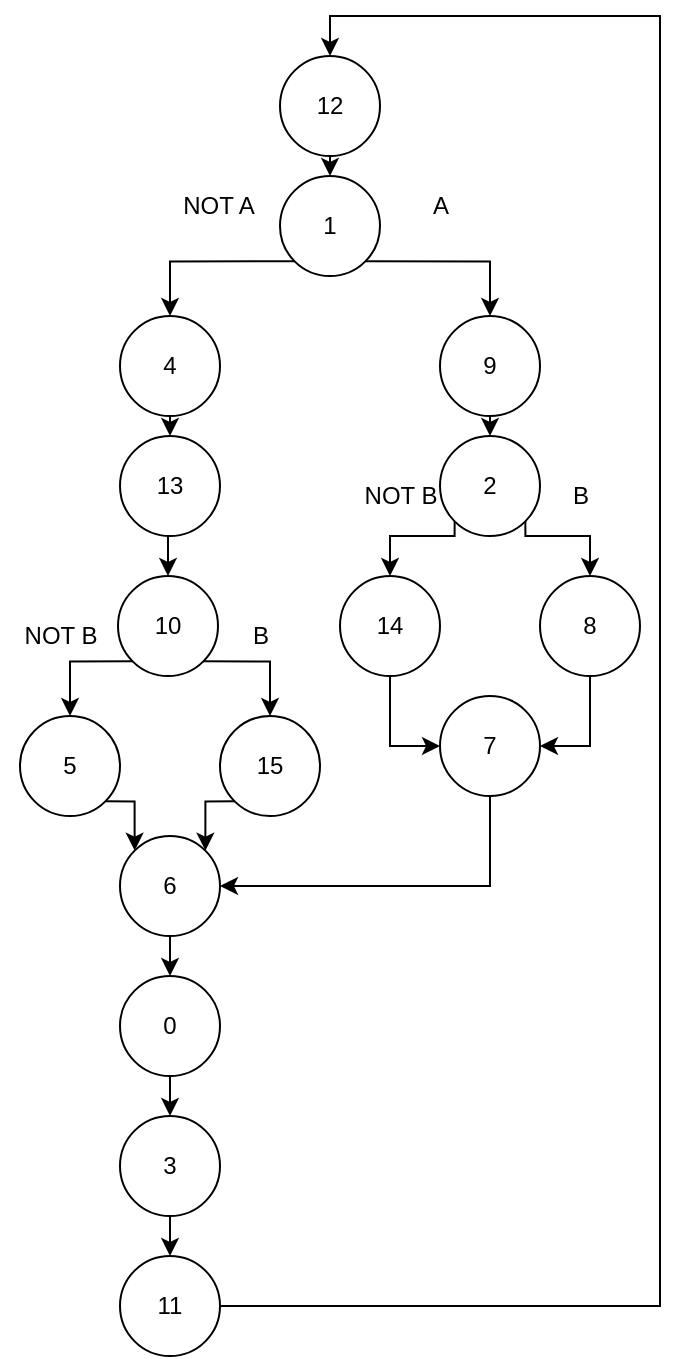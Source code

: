 <mxfile version="20.5.3" type="github">
  <diagram id="C5RBs43oDa-KdzZeNtuy" name="Page-1">
    <mxGraphModel dx="1209" dy="711" grid="1" gridSize="10" guides="1" tooltips="1" connect="1" arrows="1" fold="1" page="1" pageScale="1" pageWidth="827" pageHeight="1169" math="0" shadow="0">
      <root>
        <mxCell id="WIyWlLk6GJQsqaUBKTNV-0" />
        <mxCell id="WIyWlLk6GJQsqaUBKTNV-1" parent="WIyWlLk6GJQsqaUBKTNV-0" />
        <mxCell id="ykHU9qM102VM1RdtjoYS-33" style="edgeStyle=orthogonalEdgeStyle;rounded=0;orthogonalLoop=1;jettySize=auto;html=1;exitX=0.5;exitY=1;exitDx=0;exitDy=0;entryX=0.5;entryY=0;entryDx=0;entryDy=0;" edge="1" parent="WIyWlLk6GJQsqaUBKTNV-1" source="ykHU9qM102VM1RdtjoYS-0" target="ykHU9qM102VM1RdtjoYS-15">
          <mxGeometry relative="1" as="geometry" />
        </mxCell>
        <mxCell id="ykHU9qM102VM1RdtjoYS-0" value="3" style="ellipse;whiteSpace=wrap;html=1;" vertex="1" parent="WIyWlLk6GJQsqaUBKTNV-1">
          <mxGeometry x="390" y="640" width="50" height="50" as="geometry" />
        </mxCell>
        <mxCell id="ykHU9qM102VM1RdtjoYS-32" style="edgeStyle=orthogonalEdgeStyle;rounded=0;orthogonalLoop=1;jettySize=auto;html=1;exitX=0.5;exitY=1;exitDx=0;exitDy=0;entryX=0.5;entryY=0;entryDx=0;entryDy=0;" edge="1" parent="WIyWlLk6GJQsqaUBKTNV-1" source="ykHU9qM102VM1RdtjoYS-1" target="ykHU9qM102VM1RdtjoYS-0">
          <mxGeometry relative="1" as="geometry" />
        </mxCell>
        <mxCell id="ykHU9qM102VM1RdtjoYS-1" value="0" style="ellipse;whiteSpace=wrap;html=1;" vertex="1" parent="WIyWlLk6GJQsqaUBKTNV-1">
          <mxGeometry x="390" y="570" width="50" height="50" as="geometry" />
        </mxCell>
        <mxCell id="ykHU9qM102VM1RdtjoYS-28" style="edgeStyle=orthogonalEdgeStyle;rounded=0;orthogonalLoop=1;jettySize=auto;html=1;exitX=0.5;exitY=1;exitDx=0;exitDy=0;entryX=1;entryY=0.5;entryDx=0;entryDy=0;" edge="1" parent="WIyWlLk6GJQsqaUBKTNV-1" source="ykHU9qM102VM1RdtjoYS-2" target="ykHU9qM102VM1RdtjoYS-3">
          <mxGeometry relative="1" as="geometry" />
        </mxCell>
        <mxCell id="ykHU9qM102VM1RdtjoYS-2" value="7" style="ellipse;whiteSpace=wrap;html=1;" vertex="1" parent="WIyWlLk6GJQsqaUBKTNV-1">
          <mxGeometry x="550" y="430" width="50" height="50" as="geometry" />
        </mxCell>
        <mxCell id="ykHU9qM102VM1RdtjoYS-31" style="edgeStyle=orthogonalEdgeStyle;rounded=0;orthogonalLoop=1;jettySize=auto;html=1;exitX=0.5;exitY=1;exitDx=0;exitDy=0;entryX=0.5;entryY=0;entryDx=0;entryDy=0;" edge="1" parent="WIyWlLk6GJQsqaUBKTNV-1" source="ykHU9qM102VM1RdtjoYS-3" target="ykHU9qM102VM1RdtjoYS-1">
          <mxGeometry relative="1" as="geometry" />
        </mxCell>
        <mxCell id="ykHU9qM102VM1RdtjoYS-3" value="6" style="ellipse;whiteSpace=wrap;html=1;" vertex="1" parent="WIyWlLk6GJQsqaUBKTNV-1">
          <mxGeometry x="390" y="500" width="50" height="50" as="geometry" />
        </mxCell>
        <mxCell id="ykHU9qM102VM1RdtjoYS-22" style="edgeStyle=orthogonalEdgeStyle;rounded=0;orthogonalLoop=1;jettySize=auto;html=1;exitX=0;exitY=1;exitDx=0;exitDy=0;entryX=0.5;entryY=0;entryDx=0;entryDy=0;" edge="1" parent="WIyWlLk6GJQsqaUBKTNV-1" source="ykHU9qM102VM1RdtjoYS-4" target="ykHU9qM102VM1RdtjoYS-8">
          <mxGeometry relative="1" as="geometry">
            <Array as="points">
              <mxPoint x="365" y="413" />
            </Array>
          </mxGeometry>
        </mxCell>
        <mxCell id="ykHU9qM102VM1RdtjoYS-23" style="edgeStyle=orthogonalEdgeStyle;rounded=0;orthogonalLoop=1;jettySize=auto;html=1;exitX=1;exitY=1;exitDx=0;exitDy=0;entryX=0.5;entryY=0;entryDx=0;entryDy=0;" edge="1" parent="WIyWlLk6GJQsqaUBKTNV-1" source="ykHU9qM102VM1RdtjoYS-4" target="ykHU9qM102VM1RdtjoYS-7">
          <mxGeometry relative="1" as="geometry" />
        </mxCell>
        <mxCell id="ykHU9qM102VM1RdtjoYS-4" value="10" style="ellipse;whiteSpace=wrap;html=1;" vertex="1" parent="WIyWlLk6GJQsqaUBKTNV-1">
          <mxGeometry x="389" y="370" width="50" height="50" as="geometry" />
        </mxCell>
        <mxCell id="ykHU9qM102VM1RdtjoYS-26" style="edgeStyle=orthogonalEdgeStyle;rounded=0;orthogonalLoop=1;jettySize=auto;html=1;exitX=0.5;exitY=1;exitDx=0;exitDy=0;entryX=1;entryY=0.5;entryDx=0;entryDy=0;" edge="1" parent="WIyWlLk6GJQsqaUBKTNV-1" source="ykHU9qM102VM1RdtjoYS-5" target="ykHU9qM102VM1RdtjoYS-2">
          <mxGeometry relative="1" as="geometry" />
        </mxCell>
        <mxCell id="ykHU9qM102VM1RdtjoYS-5" value="8" style="ellipse;whiteSpace=wrap;html=1;" vertex="1" parent="WIyWlLk6GJQsqaUBKTNV-1">
          <mxGeometry x="600" y="370" width="50" height="50" as="geometry" />
        </mxCell>
        <mxCell id="ykHU9qM102VM1RdtjoYS-27" style="edgeStyle=orthogonalEdgeStyle;rounded=0;orthogonalLoop=1;jettySize=auto;html=1;exitX=0.5;exitY=1;exitDx=0;exitDy=0;entryX=0;entryY=0.5;entryDx=0;entryDy=0;" edge="1" parent="WIyWlLk6GJQsqaUBKTNV-1" source="ykHU9qM102VM1RdtjoYS-6" target="ykHU9qM102VM1RdtjoYS-2">
          <mxGeometry relative="1" as="geometry" />
        </mxCell>
        <mxCell id="ykHU9qM102VM1RdtjoYS-6" value="14" style="ellipse;whiteSpace=wrap;html=1;" vertex="1" parent="WIyWlLk6GJQsqaUBKTNV-1">
          <mxGeometry x="500" y="370" width="50" height="50" as="geometry" />
        </mxCell>
        <mxCell id="ykHU9qM102VM1RdtjoYS-29" style="edgeStyle=orthogonalEdgeStyle;rounded=0;orthogonalLoop=1;jettySize=auto;html=1;exitX=0;exitY=1;exitDx=0;exitDy=0;entryX=1;entryY=0;entryDx=0;entryDy=0;" edge="1" parent="WIyWlLk6GJQsqaUBKTNV-1" source="ykHU9qM102VM1RdtjoYS-7" target="ykHU9qM102VM1RdtjoYS-3">
          <mxGeometry relative="1" as="geometry" />
        </mxCell>
        <mxCell id="ykHU9qM102VM1RdtjoYS-7" value="15" style="ellipse;whiteSpace=wrap;html=1;" vertex="1" parent="WIyWlLk6GJQsqaUBKTNV-1">
          <mxGeometry x="440" y="440" width="50" height="50" as="geometry" />
        </mxCell>
        <mxCell id="ykHU9qM102VM1RdtjoYS-30" style="edgeStyle=orthogonalEdgeStyle;rounded=0;orthogonalLoop=1;jettySize=auto;html=1;exitX=1;exitY=1;exitDx=0;exitDy=0;entryX=0;entryY=0;entryDx=0;entryDy=0;" edge="1" parent="WIyWlLk6GJQsqaUBKTNV-1" source="ykHU9qM102VM1RdtjoYS-8" target="ykHU9qM102VM1RdtjoYS-3">
          <mxGeometry relative="1" as="geometry" />
        </mxCell>
        <mxCell id="ykHU9qM102VM1RdtjoYS-8" value="5" style="ellipse;whiteSpace=wrap;html=1;" vertex="1" parent="WIyWlLk6GJQsqaUBKTNV-1">
          <mxGeometry x="340" y="440" width="50" height="50" as="geometry" />
        </mxCell>
        <mxCell id="ykHU9qM102VM1RdtjoYS-24" style="edgeStyle=orthogonalEdgeStyle;rounded=0;orthogonalLoop=1;jettySize=auto;html=1;exitX=0;exitY=1;exitDx=0;exitDy=0;entryX=0.5;entryY=0;entryDx=0;entryDy=0;" edge="1" parent="WIyWlLk6GJQsqaUBKTNV-1" source="ykHU9qM102VM1RdtjoYS-9" target="ykHU9qM102VM1RdtjoYS-6">
          <mxGeometry relative="1" as="geometry">
            <Array as="points">
              <mxPoint x="557" y="350" />
              <mxPoint x="525" y="350" />
            </Array>
          </mxGeometry>
        </mxCell>
        <mxCell id="ykHU9qM102VM1RdtjoYS-25" style="edgeStyle=orthogonalEdgeStyle;rounded=0;orthogonalLoop=1;jettySize=auto;html=1;exitX=1;exitY=1;exitDx=0;exitDy=0;entryX=0.5;entryY=0;entryDx=0;entryDy=0;" edge="1" parent="WIyWlLk6GJQsqaUBKTNV-1" source="ykHU9qM102VM1RdtjoYS-9" target="ykHU9qM102VM1RdtjoYS-5">
          <mxGeometry relative="1" as="geometry">
            <Array as="points">
              <mxPoint x="593" y="350" />
              <mxPoint x="625" y="350" />
            </Array>
          </mxGeometry>
        </mxCell>
        <mxCell id="ykHU9qM102VM1RdtjoYS-9" value="2" style="ellipse;whiteSpace=wrap;html=1;" vertex="1" parent="WIyWlLk6GJQsqaUBKTNV-1">
          <mxGeometry x="550" y="300" width="50" height="50" as="geometry" />
        </mxCell>
        <mxCell id="ykHU9qM102VM1RdtjoYS-21" style="edgeStyle=orthogonalEdgeStyle;rounded=0;orthogonalLoop=1;jettySize=auto;html=1;exitX=0.5;exitY=1;exitDx=0;exitDy=0;entryX=0.5;entryY=0;entryDx=0;entryDy=0;" edge="1" parent="WIyWlLk6GJQsqaUBKTNV-1" source="ykHU9qM102VM1RdtjoYS-10" target="ykHU9qM102VM1RdtjoYS-4">
          <mxGeometry relative="1" as="geometry" />
        </mxCell>
        <mxCell id="ykHU9qM102VM1RdtjoYS-10" value="13" style="ellipse;whiteSpace=wrap;html=1;" vertex="1" parent="WIyWlLk6GJQsqaUBKTNV-1">
          <mxGeometry x="390" y="300" width="50" height="50" as="geometry" />
        </mxCell>
        <mxCell id="ykHU9qM102VM1RdtjoYS-20" style="edgeStyle=orthogonalEdgeStyle;rounded=0;orthogonalLoop=1;jettySize=auto;html=1;exitX=0.5;exitY=1;exitDx=0;exitDy=0;entryX=0.5;entryY=0;entryDx=0;entryDy=0;" edge="1" parent="WIyWlLk6GJQsqaUBKTNV-1" source="ykHU9qM102VM1RdtjoYS-11" target="ykHU9qM102VM1RdtjoYS-9">
          <mxGeometry relative="1" as="geometry" />
        </mxCell>
        <mxCell id="ykHU9qM102VM1RdtjoYS-11" value="9" style="ellipse;whiteSpace=wrap;html=1;" vertex="1" parent="WIyWlLk6GJQsqaUBKTNV-1">
          <mxGeometry x="550" y="240" width="50" height="50" as="geometry" />
        </mxCell>
        <mxCell id="ykHU9qM102VM1RdtjoYS-19" style="edgeStyle=orthogonalEdgeStyle;rounded=0;orthogonalLoop=1;jettySize=auto;html=1;exitX=0.5;exitY=1;exitDx=0;exitDy=0;entryX=0.5;entryY=0;entryDx=0;entryDy=0;" edge="1" parent="WIyWlLk6GJQsqaUBKTNV-1" source="ykHU9qM102VM1RdtjoYS-12" target="ykHU9qM102VM1RdtjoYS-10">
          <mxGeometry relative="1" as="geometry" />
        </mxCell>
        <mxCell id="ykHU9qM102VM1RdtjoYS-12" value="4" style="ellipse;whiteSpace=wrap;html=1;" vertex="1" parent="WIyWlLk6GJQsqaUBKTNV-1">
          <mxGeometry x="390" y="240" width="50" height="50" as="geometry" />
        </mxCell>
        <mxCell id="ykHU9qM102VM1RdtjoYS-17" style="edgeStyle=orthogonalEdgeStyle;rounded=0;orthogonalLoop=1;jettySize=auto;html=1;exitX=0;exitY=1;exitDx=0;exitDy=0;entryX=0.5;entryY=0;entryDx=0;entryDy=0;" edge="1" parent="WIyWlLk6GJQsqaUBKTNV-1" source="ykHU9qM102VM1RdtjoYS-13" target="ykHU9qM102VM1RdtjoYS-12">
          <mxGeometry relative="1" as="geometry" />
        </mxCell>
        <mxCell id="ykHU9qM102VM1RdtjoYS-18" style="edgeStyle=orthogonalEdgeStyle;rounded=0;orthogonalLoop=1;jettySize=auto;html=1;exitX=1;exitY=1;exitDx=0;exitDy=0;entryX=0.5;entryY=0;entryDx=0;entryDy=0;" edge="1" parent="WIyWlLk6GJQsqaUBKTNV-1" source="ykHU9qM102VM1RdtjoYS-13" target="ykHU9qM102VM1RdtjoYS-11">
          <mxGeometry relative="1" as="geometry" />
        </mxCell>
        <mxCell id="ykHU9qM102VM1RdtjoYS-13" value="1" style="ellipse;whiteSpace=wrap;html=1;" vertex="1" parent="WIyWlLk6GJQsqaUBKTNV-1">
          <mxGeometry x="470" y="170" width="50" height="50" as="geometry" />
        </mxCell>
        <mxCell id="ykHU9qM102VM1RdtjoYS-16" style="edgeStyle=orthogonalEdgeStyle;rounded=0;orthogonalLoop=1;jettySize=auto;html=1;exitX=0.5;exitY=1;exitDx=0;exitDy=0;entryX=0.5;entryY=0;entryDx=0;entryDy=0;" edge="1" parent="WIyWlLk6GJQsqaUBKTNV-1" source="ykHU9qM102VM1RdtjoYS-14" target="ykHU9qM102VM1RdtjoYS-13">
          <mxGeometry relative="1" as="geometry" />
        </mxCell>
        <mxCell id="ykHU9qM102VM1RdtjoYS-14" value="12" style="ellipse;whiteSpace=wrap;html=1;" vertex="1" parent="WIyWlLk6GJQsqaUBKTNV-1">
          <mxGeometry x="470" y="110" width="50" height="50" as="geometry" />
        </mxCell>
        <mxCell id="ykHU9qM102VM1RdtjoYS-34" style="edgeStyle=orthogonalEdgeStyle;rounded=0;orthogonalLoop=1;jettySize=auto;html=1;exitX=1;exitY=0.5;exitDx=0;exitDy=0;entryX=0.5;entryY=0;entryDx=0;entryDy=0;" edge="1" parent="WIyWlLk6GJQsqaUBKTNV-1" source="ykHU9qM102VM1RdtjoYS-15" target="ykHU9qM102VM1RdtjoYS-14">
          <mxGeometry relative="1" as="geometry">
            <Array as="points">
              <mxPoint x="660" y="735" />
              <mxPoint x="660" y="90" />
              <mxPoint x="495" y="90" />
            </Array>
          </mxGeometry>
        </mxCell>
        <mxCell id="ykHU9qM102VM1RdtjoYS-15" value="11" style="ellipse;whiteSpace=wrap;html=1;" vertex="1" parent="WIyWlLk6GJQsqaUBKTNV-1">
          <mxGeometry x="390" y="710" width="50" height="50" as="geometry" />
        </mxCell>
        <mxCell id="ykHU9qM102VM1RdtjoYS-35" value="NOT A" style="text;html=1;align=center;verticalAlign=middle;resizable=0;points=[];autosize=1;strokeColor=none;fillColor=none;" vertex="1" parent="WIyWlLk6GJQsqaUBKTNV-1">
          <mxGeometry x="409" y="170" width="60" height="30" as="geometry" />
        </mxCell>
        <mxCell id="ykHU9qM102VM1RdtjoYS-36" value="A" style="text;html=1;align=center;verticalAlign=middle;resizable=0;points=[];autosize=1;strokeColor=none;fillColor=none;" vertex="1" parent="WIyWlLk6GJQsqaUBKTNV-1">
          <mxGeometry x="535" y="170" width="30" height="30" as="geometry" />
        </mxCell>
        <mxCell id="ykHU9qM102VM1RdtjoYS-37" value="NOT B" style="text;html=1;align=center;verticalAlign=middle;resizable=0;points=[];autosize=1;strokeColor=none;fillColor=none;" vertex="1" parent="WIyWlLk6GJQsqaUBKTNV-1">
          <mxGeometry x="330" y="385" width="60" height="30" as="geometry" />
        </mxCell>
        <mxCell id="ykHU9qM102VM1RdtjoYS-40" value="B" style="text;html=1;align=center;verticalAlign=middle;resizable=0;points=[];autosize=1;strokeColor=none;fillColor=none;" vertex="1" parent="WIyWlLk6GJQsqaUBKTNV-1">
          <mxGeometry x="445" y="385" width="30" height="30" as="geometry" />
        </mxCell>
        <mxCell id="ykHU9qM102VM1RdtjoYS-41" value="NOT B" style="text;html=1;align=center;verticalAlign=middle;resizable=0;points=[];autosize=1;strokeColor=none;fillColor=none;" vertex="1" parent="WIyWlLk6GJQsqaUBKTNV-1">
          <mxGeometry x="500" y="315" width="60" height="30" as="geometry" />
        </mxCell>
        <mxCell id="ykHU9qM102VM1RdtjoYS-42" value="B" style="text;html=1;align=center;verticalAlign=middle;resizable=0;points=[];autosize=1;strokeColor=none;fillColor=none;" vertex="1" parent="WIyWlLk6GJQsqaUBKTNV-1">
          <mxGeometry x="605" y="315" width="30" height="30" as="geometry" />
        </mxCell>
      </root>
    </mxGraphModel>
  </diagram>
</mxfile>
